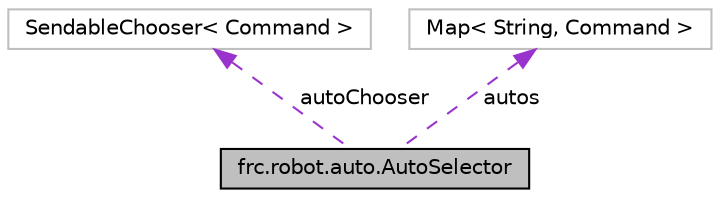 digraph "frc.robot.auto.AutoSelector"
{
 // LATEX_PDF_SIZE
  edge [fontname="Helvetica",fontsize="10",labelfontname="Helvetica",labelfontsize="10"];
  node [fontname="Helvetica",fontsize="10",shape=record];
  Node1 [label="frc.robot.auto.AutoSelector",height=0.2,width=0.4,color="black", fillcolor="grey75", style="filled", fontcolor="black",tooltip=" "];
  Node2 -> Node1 [dir="back",color="darkorchid3",fontsize="10",style="dashed",label=" autoChooser" ,fontname="Helvetica"];
  Node2 [label="SendableChooser\< Command \>",height=0.2,width=0.4,color="grey75", fillcolor="white", style="filled",tooltip=" "];
  Node3 -> Node1 [dir="back",color="darkorchid3",fontsize="10",style="dashed",label=" autos" ,fontname="Helvetica"];
  Node3 [label="Map\< String, Command \>",height=0.2,width=0.4,color="grey75", fillcolor="white", style="filled",tooltip=" "];
}
